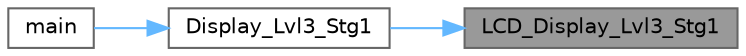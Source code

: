 digraph "LCD_Display_Lvl3_Stg1"
{
 // LATEX_PDF_SIZE
  bgcolor="transparent";
  edge [fontname=Helvetica,fontsize=10,labelfontname=Helvetica,labelfontsize=10];
  node [fontname=Helvetica,fontsize=10,shape=box,height=0.2,width=0.4];
  rankdir="RL";
  Node1 [id="Node000001",label="LCD_Display_Lvl3_Stg1",height=0.2,width=0.4,color="gray40", fillcolor="grey60", style="filled", fontcolor="black",tooltip="Displays the first stage of Level 3 on the LCD screen."];
  Node1 -> Node2 [id="edge1_Node000001_Node000002",dir="back",color="steelblue1",style="solid",tooltip=" "];
  Node2 [id="Node000002",label="Display_Lvl3_Stg1",height=0.2,width=0.4,color="grey40", fillcolor="white", style="filled",URL="$_application_code_8c.html#ae2f8f9e242916b09875ccce953bac02e",tooltip=" "];
  Node2 -> Node3 [id="edge2_Node000002_Node000003",dir="back",color="steelblue1",style="solid",tooltip=" "];
  Node3 [id="Node000003",label="main",height=0.2,width=0.4,color="grey40", fillcolor="white", style="filled",URL="$main_8c.html#a840291bc02cba5474a4cb46a9b9566fe",tooltip="The application entry point."];
}
